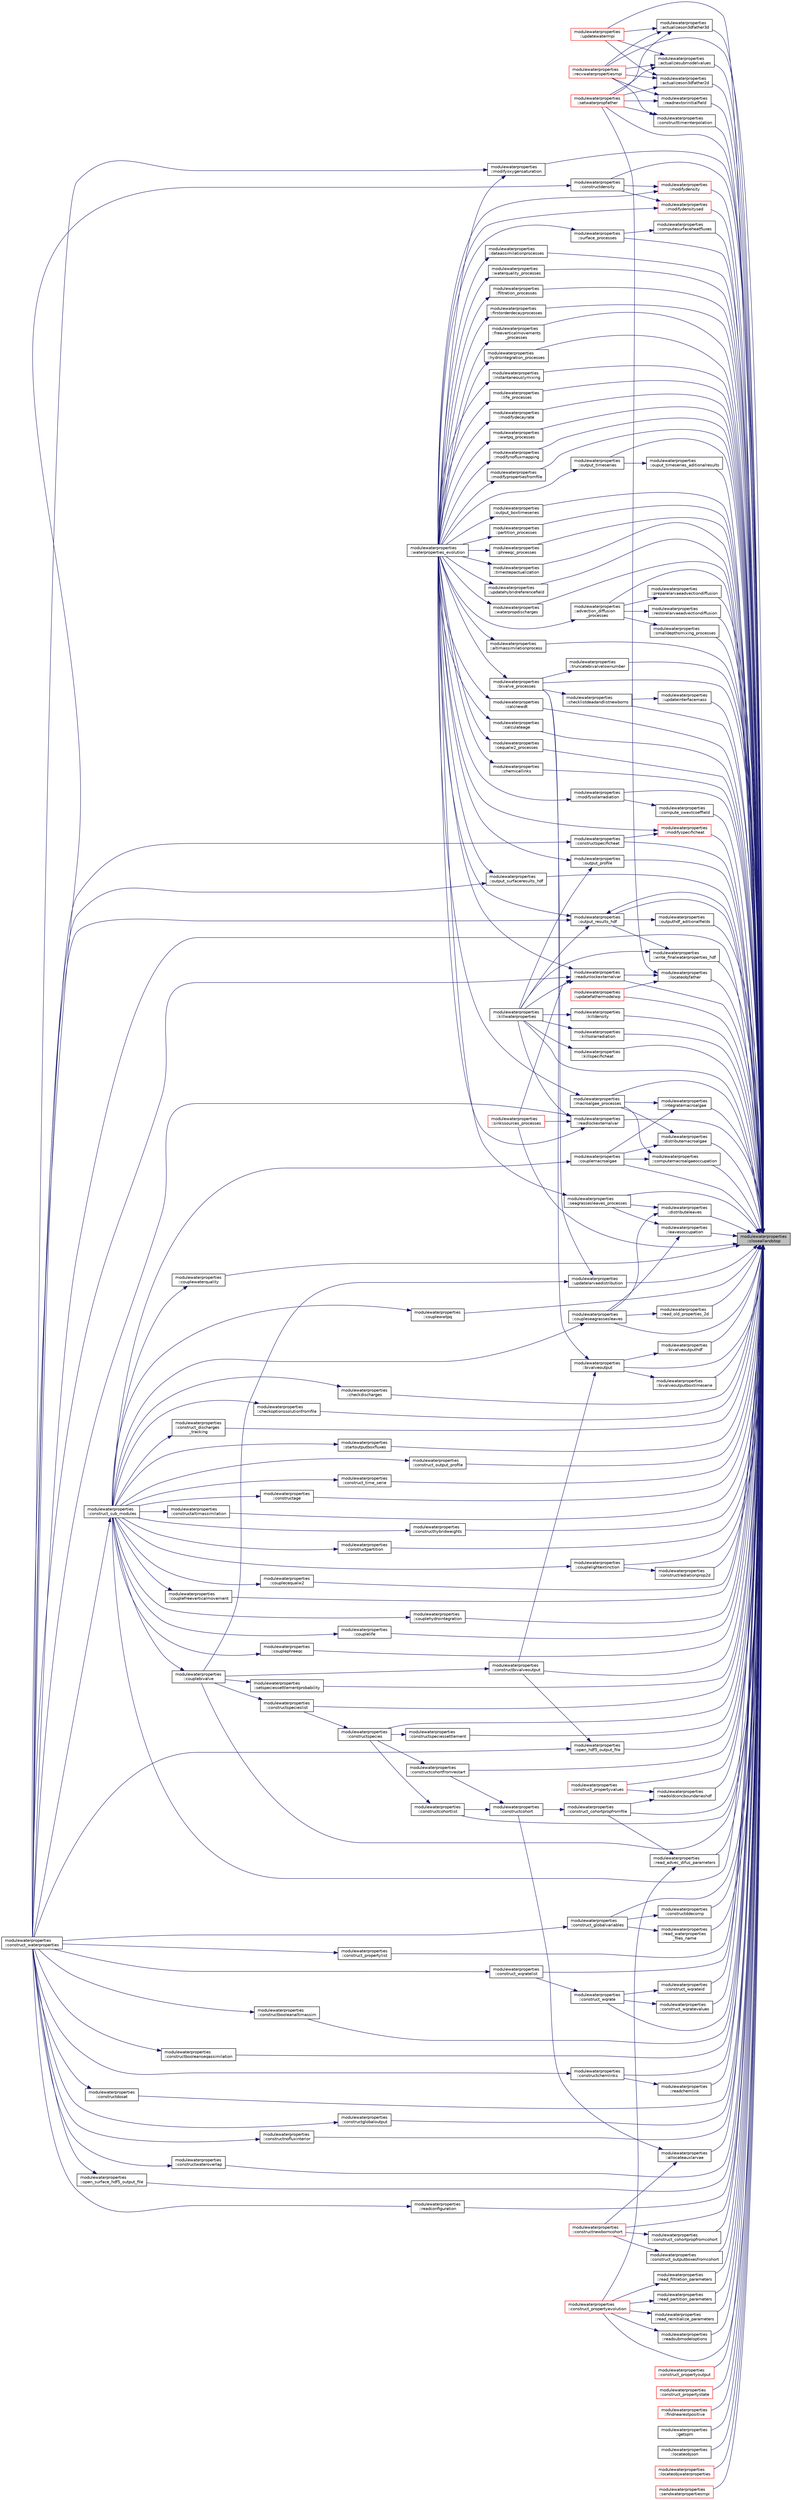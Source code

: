 digraph "modulewaterproperties::closeallandstop"
{
 // LATEX_PDF_SIZE
  edge [fontname="Helvetica",fontsize="10",labelfontname="Helvetica",labelfontsize="10"];
  node [fontname="Helvetica",fontsize="10",shape=record];
  rankdir="RL";
  Node1 [label="modulewaterproperties\l::closeallandstop",height=0.2,width=0.4,color="black", fillcolor="grey75", style="filled", fontcolor="black",tooltip=" "];
  Node1 -> Node2 [dir="back",color="midnightblue",fontsize="10",style="solid"];
  Node2 [label="modulewaterproperties\l::actualizeson3dfather2d",height=0.2,width=0.4,color="black", fillcolor="white", style="filled",URL="$namespacemodulewaterproperties.html#ab0b8edf280ffb8e69ae400f400b252c9",tooltip=" "];
  Node2 -> Node3 [dir="back",color="midnightblue",fontsize="10",style="solid"];
  Node3 [label="modulewaterproperties\l::recvwaterpropertiesmpi",height=0.2,width=0.4,color="red", fillcolor="white", style="filled",URL="$namespacemodulewaterproperties.html#ae6984c00ccf20f1bc66a14e9e9466c38",tooltip=" "];
  Node2 -> Node5 [dir="back",color="midnightblue",fontsize="10",style="solid"];
  Node5 [label="modulewaterproperties\l::setwaterpropfather",height=0.2,width=0.4,color="red", fillcolor="white", style="filled",URL="$namespacemodulewaterproperties.html#abab3678d93906f85e9e8392ced1e6ab4",tooltip=" "];
  Node2 -> Node10 [dir="back",color="midnightblue",fontsize="10",style="solid"];
  Node10 [label="modulewaterproperties\l::updatewatermpi",height=0.2,width=0.4,color="red", fillcolor="white", style="filled",URL="$namespacemodulewaterproperties.html#a12cedfb20b7e67e1de82bb36c9375e95",tooltip=" "];
  Node1 -> Node11 [dir="back",color="midnightblue",fontsize="10",style="solid"];
  Node11 [label="modulewaterproperties\l::actualizeson3dfather3d",height=0.2,width=0.4,color="black", fillcolor="white", style="filled",URL="$namespacemodulewaterproperties.html#a300389c60d61f49a71a655925f38baab",tooltip=" "];
  Node11 -> Node3 [dir="back",color="midnightblue",fontsize="10",style="solid"];
  Node11 -> Node5 [dir="back",color="midnightblue",fontsize="10",style="solid"];
  Node11 -> Node10 [dir="back",color="midnightblue",fontsize="10",style="solid"];
  Node1 -> Node12 [dir="back",color="midnightblue",fontsize="10",style="solid"];
  Node12 [label="modulewaterproperties\l::actualizesubmodelvalues",height=0.2,width=0.4,color="black", fillcolor="white", style="filled",URL="$namespacemodulewaterproperties.html#a1c0bebcf1f9e3c75094930d29edfdcca",tooltip=" "];
  Node12 -> Node3 [dir="back",color="midnightblue",fontsize="10",style="solid"];
  Node12 -> Node5 [dir="back",color="midnightblue",fontsize="10",style="solid"];
  Node12 -> Node10 [dir="back",color="midnightblue",fontsize="10",style="solid"];
  Node1 -> Node13 [dir="back",color="midnightblue",fontsize="10",style="solid"];
  Node13 [label="modulewaterproperties\l::advection_diffusion\l_processes",height=0.2,width=0.4,color="black", fillcolor="white", style="filled",URL="$namespacemodulewaterproperties.html#a2450d655461a0013ffb3d932848b59b7",tooltip=" "];
  Node13 -> Node14 [dir="back",color="midnightblue",fontsize="10",style="solid"];
  Node14 [label="modulewaterproperties\l::waterproperties_evolution",height=0.2,width=0.4,color="black", fillcolor="white", style="filled",URL="$namespacemodulewaterproperties.html#aa86f63313e6563018f6b05938306a23d",tooltip=" "];
  Node1 -> Node15 [dir="back",color="midnightblue",fontsize="10",style="solid"];
  Node15 [label="modulewaterproperties\l::allocateauxlarvae",height=0.2,width=0.4,color="black", fillcolor="white", style="filled",URL="$namespacemodulewaterproperties.html#a7cc00cb7efcee6190d254a8eb846064c",tooltip=" "];
  Node15 -> Node16 [dir="back",color="midnightblue",fontsize="10",style="solid"];
  Node16 [label="modulewaterproperties\l::constructcohort",height=0.2,width=0.4,color="black", fillcolor="white", style="filled",URL="$namespacemodulewaterproperties.html#ae8f037a58e95e5182b8c0d4b073ad271",tooltip=" "];
  Node16 -> Node17 [dir="back",color="midnightblue",fontsize="10",style="solid"];
  Node17 [label="modulewaterproperties\l::constructcohortfromrestart",height=0.2,width=0.4,color="black", fillcolor="white", style="filled",URL="$namespacemodulewaterproperties.html#a1c0b4f7abb2ee1226f22838efe265c80",tooltip=" "];
  Node17 -> Node18 [dir="back",color="midnightblue",fontsize="10",style="solid"];
  Node18 [label="modulewaterproperties\l::constructspecies",height=0.2,width=0.4,color="black", fillcolor="white", style="filled",URL="$namespacemodulewaterproperties.html#a34a1aa06efecd62c35348355c7bab36e",tooltip=" "];
  Node18 -> Node19 [dir="back",color="midnightblue",fontsize="10",style="solid"];
  Node19 [label="modulewaterproperties\l::constructspecieslist",height=0.2,width=0.4,color="black", fillcolor="white", style="filled",URL="$namespacemodulewaterproperties.html#aab78d8efe1058e8c8918e9ae266897d0",tooltip=" "];
  Node19 -> Node20 [dir="back",color="midnightblue",fontsize="10",style="solid"];
  Node20 [label="modulewaterproperties\l::couplebivalve",height=0.2,width=0.4,color="black", fillcolor="white", style="filled",URL="$namespacemodulewaterproperties.html#ab7e6de4d55639d85393ee68b800ba784",tooltip=" "];
  Node20 -> Node21 [dir="back",color="midnightblue",fontsize="10",style="solid"];
  Node21 [label="modulewaterproperties\l::construct_sub_modules",height=0.2,width=0.4,color="black", fillcolor="white", style="filled",URL="$namespacemodulewaterproperties.html#aef459b24af9c748df5b5fb96dc4292bb",tooltip=" "];
  Node21 -> Node22 [dir="back",color="midnightblue",fontsize="10",style="solid"];
  Node22 [label="modulewaterproperties\l::construct_waterproperties",height=0.2,width=0.4,color="black", fillcolor="white", style="filled",URL="$namespacemodulewaterproperties.html#abdc50448d524670a6f3f7c9901324efc",tooltip=" "];
  Node16 -> Node23 [dir="back",color="midnightblue",fontsize="10",style="solid"];
  Node23 [label="modulewaterproperties\l::constructcohortlist",height=0.2,width=0.4,color="black", fillcolor="white", style="filled",URL="$namespacemodulewaterproperties.html#abc72b5ed3f87133ad8c1dfd787c6eee5",tooltip=" "];
  Node23 -> Node18 [dir="back",color="midnightblue",fontsize="10",style="solid"];
  Node15 -> Node24 [dir="back",color="midnightblue",fontsize="10",style="solid"];
  Node24 [label="modulewaterproperties\l::constructnewborncohort",height=0.2,width=0.4,color="red", fillcolor="white", style="filled",URL="$namespacemodulewaterproperties.html#a6d6a2e31ca36bd79bebb89f3613ed278",tooltip=" "];
  Node1 -> Node29 [dir="back",color="midnightblue",fontsize="10",style="solid"];
  Node29 [label="modulewaterproperties\l::altimassimilationprocess",height=0.2,width=0.4,color="black", fillcolor="white", style="filled",URL="$namespacemodulewaterproperties.html#a372e37e94ca0415d98cc92c58dc4957b",tooltip=" "];
  Node29 -> Node14 [dir="back",color="midnightblue",fontsize="10",style="solid"];
  Node1 -> Node28 [dir="back",color="midnightblue",fontsize="10",style="solid"];
  Node28 [label="modulewaterproperties\l::bivalve_processes",height=0.2,width=0.4,color="black", fillcolor="white", style="filled",URL="$namespacemodulewaterproperties.html#aa43273d07b646deb6e4c72e757b19fbd",tooltip=" "];
  Node28 -> Node14 [dir="back",color="midnightblue",fontsize="10",style="solid"];
  Node1 -> Node30 [dir="back",color="midnightblue",fontsize="10",style="solid"];
  Node30 [label="modulewaterproperties\l::bivalveoutput",height=0.2,width=0.4,color="black", fillcolor="white", style="filled",URL="$namespacemodulewaterproperties.html#a8446703f7cbfef308ed1b6f7114594a2",tooltip=" "];
  Node30 -> Node28 [dir="back",color="midnightblue",fontsize="10",style="solid"];
  Node30 -> Node31 [dir="back",color="midnightblue",fontsize="10",style="solid"];
  Node31 [label="modulewaterproperties\l::constructbivalveoutput",height=0.2,width=0.4,color="black", fillcolor="white", style="filled",URL="$namespacemodulewaterproperties.html#abe78da28c4264216e9c5f3d2e8a558f4",tooltip=" "];
  Node31 -> Node20 [dir="back",color="midnightblue",fontsize="10",style="solid"];
  Node1 -> Node32 [dir="back",color="midnightblue",fontsize="10",style="solid"];
  Node32 [label="modulewaterproperties\l::bivalveoutputboxtimeserie",height=0.2,width=0.4,color="black", fillcolor="white", style="filled",URL="$namespacemodulewaterproperties.html#afcdb7811c7721d558a0d6ec94b87f297",tooltip=" "];
  Node32 -> Node30 [dir="back",color="midnightblue",fontsize="10",style="solid"];
  Node1 -> Node33 [dir="back",color="midnightblue",fontsize="10",style="solid"];
  Node33 [label="modulewaterproperties\l::bivalveoutputhdf",height=0.2,width=0.4,color="black", fillcolor="white", style="filled",URL="$namespacemodulewaterproperties.html#a6d9213c5f38db58c01899d8b68076950",tooltip=" "];
  Node33 -> Node30 [dir="back",color="midnightblue",fontsize="10",style="solid"];
  Node1 -> Node34 [dir="back",color="midnightblue",fontsize="10",style="solid"];
  Node34 [label="modulewaterproperties\l::calcnewdt",height=0.2,width=0.4,color="black", fillcolor="white", style="filled",URL="$namespacemodulewaterproperties.html#a370617430ffb5b34448cfc27deca6c88",tooltip=" "];
  Node34 -> Node14 [dir="back",color="midnightblue",fontsize="10",style="solid"];
  Node1 -> Node35 [dir="back",color="midnightblue",fontsize="10",style="solid"];
  Node35 [label="modulewaterproperties\l::calculateage",height=0.2,width=0.4,color="black", fillcolor="white", style="filled",URL="$namespacemodulewaterproperties.html#a93266e9cb4d7560fc55136ac596e1c35",tooltip=" "];
  Node35 -> Node14 [dir="back",color="midnightblue",fontsize="10",style="solid"];
  Node1 -> Node36 [dir="back",color="midnightblue",fontsize="10",style="solid"];
  Node36 [label="modulewaterproperties\l::cequalw2_processes",height=0.2,width=0.4,color="black", fillcolor="white", style="filled",URL="$namespacemodulewaterproperties.html#a77c662c86e2d882859f2a18d2cde59d1",tooltip=" "];
  Node36 -> Node14 [dir="back",color="midnightblue",fontsize="10",style="solid"];
  Node1 -> Node37 [dir="back",color="midnightblue",fontsize="10",style="solid"];
  Node37 [label="modulewaterproperties\l::checkdischarges",height=0.2,width=0.4,color="black", fillcolor="white", style="filled",URL="$namespacemodulewaterproperties.html#a3d45e3e4c8782ebce340659d7f000fbb",tooltip=" "];
  Node37 -> Node21 [dir="back",color="midnightblue",fontsize="10",style="solid"];
  Node1 -> Node27 [dir="back",color="midnightblue",fontsize="10",style="solid"];
  Node27 [label="modulewaterproperties\l::checklistdeadandlistnewborns",height=0.2,width=0.4,color="black", fillcolor="white", style="filled",URL="$namespacemodulewaterproperties.html#ab88c2923a48aacf7da60a45cfeb98dfc",tooltip=" "];
  Node27 -> Node28 [dir="back",color="midnightblue",fontsize="10",style="solid"];
  Node1 -> Node38 [dir="back",color="midnightblue",fontsize="10",style="solid"];
  Node38 [label="modulewaterproperties\l::checkoptionssolutionfromfile",height=0.2,width=0.4,color="black", fillcolor="white", style="filled",URL="$namespacemodulewaterproperties.html#a57c8ab92e75b6233d379f6d614bdd148",tooltip=" "];
  Node38 -> Node21 [dir="back",color="midnightblue",fontsize="10",style="solid"];
  Node1 -> Node39 [dir="back",color="midnightblue",fontsize="10",style="solid"];
  Node39 [label="modulewaterproperties\l::chemicallinks",height=0.2,width=0.4,color="black", fillcolor="white", style="filled",URL="$namespacemodulewaterproperties.html#af5a9b4a5acf0da8a86fcabea8bf09f28",tooltip=" "];
  Node39 -> Node14 [dir="back",color="midnightblue",fontsize="10",style="solid"];
  Node1 -> Node40 [dir="back",color="midnightblue",fontsize="10",style="solid"];
  Node40 [label="modulewaterproperties\l::compute_swextcoeffield",height=0.2,width=0.4,color="black", fillcolor="white", style="filled",URL="$namespacemodulewaterproperties.html#aa1d438c16bd8399614f3b5058f6a58e8",tooltip=" "];
  Node40 -> Node41 [dir="back",color="midnightblue",fontsize="10",style="solid"];
  Node41 [label="modulewaterproperties\l::modifysolarradiation",height=0.2,width=0.4,color="black", fillcolor="white", style="filled",URL="$namespacemodulewaterproperties.html#a53a84226a2a46ab704fec5883bc4639a",tooltip=" "];
  Node41 -> Node14 [dir="back",color="midnightblue",fontsize="10",style="solid"];
  Node1 -> Node42 [dir="back",color="midnightblue",fontsize="10",style="solid"];
  Node42 [label="modulewaterproperties\l::computemacroalgaeoccupation",height=0.2,width=0.4,color="black", fillcolor="white", style="filled",URL="$namespacemodulewaterproperties.html#a196db184712b743908b747b05495bc60",tooltip=" "];
  Node42 -> Node43 [dir="back",color="midnightblue",fontsize="10",style="solid"];
  Node43 [label="modulewaterproperties\l::couplemacroalgae",height=0.2,width=0.4,color="black", fillcolor="white", style="filled",URL="$namespacemodulewaterproperties.html#a2eeb2f2e0e29e2293f16af83dcbe02bb",tooltip=" "];
  Node43 -> Node21 [dir="back",color="midnightblue",fontsize="10",style="solid"];
  Node42 -> Node44 [dir="back",color="midnightblue",fontsize="10",style="solid"];
  Node44 [label="modulewaterproperties\l::macroalgae_processes",height=0.2,width=0.4,color="black", fillcolor="white", style="filled",URL="$namespacemodulewaterproperties.html#aa89a84314cb0905ce7ee9f02c7c35393",tooltip=" "];
  Node44 -> Node14 [dir="back",color="midnightblue",fontsize="10",style="solid"];
  Node1 -> Node45 [dir="back",color="midnightblue",fontsize="10",style="solid"];
  Node45 [label="modulewaterproperties\l::computesurfaceheatfluxes",height=0.2,width=0.4,color="black", fillcolor="white", style="filled",URL="$namespacemodulewaterproperties.html#a772748e5406dcfadf1087f66a9622a83",tooltip=" "];
  Node45 -> Node46 [dir="back",color="midnightblue",fontsize="10",style="solid"];
  Node46 [label="modulewaterproperties\l::surface_processes",height=0.2,width=0.4,color="black", fillcolor="white", style="filled",URL="$namespacemodulewaterproperties.html#a3741d54f8b36c751fb10748ab34af465",tooltip=" "];
  Node46 -> Node14 [dir="back",color="midnightblue",fontsize="10",style="solid"];
  Node1 -> Node47 [dir="back",color="midnightblue",fontsize="10",style="solid"];
  Node47 [label="modulewaterproperties\l::construct_cohortpropfromcohort",height=0.2,width=0.4,color="black", fillcolor="white", style="filled",URL="$namespacemodulewaterproperties.html#ae1c5c0deae03ce719a2b777bc86fb00f",tooltip=" "];
  Node47 -> Node24 [dir="back",color="midnightblue",fontsize="10",style="solid"];
  Node1 -> Node48 [dir="back",color="midnightblue",fontsize="10",style="solid"];
  Node48 [label="modulewaterproperties\l::construct_cohortpropfromfile",height=0.2,width=0.4,color="black", fillcolor="white", style="filled",URL="$namespacemodulewaterproperties.html#ad9060a1bd0766835e26c1961f52d84a0",tooltip=" "];
  Node48 -> Node16 [dir="back",color="midnightblue",fontsize="10",style="solid"];
  Node1 -> Node49 [dir="back",color="midnightblue",fontsize="10",style="solid"];
  Node49 [label="modulewaterproperties\l::construct_discharges\l_tracking",height=0.2,width=0.4,color="black", fillcolor="white", style="filled",URL="$namespacemodulewaterproperties.html#a30c3709afcaafdcec85f3efda5a73d03",tooltip=" "];
  Node49 -> Node21 [dir="back",color="midnightblue",fontsize="10",style="solid"];
  Node1 -> Node50 [dir="back",color="midnightblue",fontsize="10",style="solid"];
  Node50 [label="modulewaterproperties\l::construct_globalvariables",height=0.2,width=0.4,color="black", fillcolor="white", style="filled",URL="$namespacemodulewaterproperties.html#a23995dd394222f8d9f2a52604e119d73",tooltip=" "];
  Node50 -> Node22 [dir="back",color="midnightblue",fontsize="10",style="solid"];
  Node1 -> Node51 [dir="back",color="midnightblue",fontsize="10",style="solid"];
  Node51 [label="modulewaterproperties\l::construct_output_profile",height=0.2,width=0.4,color="black", fillcolor="white", style="filled",URL="$namespacemodulewaterproperties.html#a0df2c60cf00ccbb52f0db0aa65924c93",tooltip=" "];
  Node51 -> Node21 [dir="back",color="midnightblue",fontsize="10",style="solid"];
  Node1 -> Node52 [dir="back",color="midnightblue",fontsize="10",style="solid"];
  Node52 [label="modulewaterproperties\l::construct_outputboxesfromcohort",height=0.2,width=0.4,color="black", fillcolor="white", style="filled",URL="$namespacemodulewaterproperties.html#a6f39106e418f143aa0c8fc86f0756562",tooltip=" "];
  Node52 -> Node24 [dir="back",color="midnightblue",fontsize="10",style="solid"];
  Node1 -> Node53 [dir="back",color="midnightblue",fontsize="10",style="solid"];
  Node53 [label="modulewaterproperties\l::construct_propertyevolution",height=0.2,width=0.4,color="red", fillcolor="white", style="filled",URL="$namespacemodulewaterproperties.html#ac9ab6b0f5ee3c2470edaceaf1ef669a7",tooltip=" "];
  Node1 -> Node55 [dir="back",color="midnightblue",fontsize="10",style="solid"];
  Node55 [label="modulewaterproperties\l::construct_propertylist",height=0.2,width=0.4,color="black", fillcolor="white", style="filled",URL="$namespacemodulewaterproperties.html#a4eb6420a0cc772838269f9aed6c4394e",tooltip=" "];
  Node55 -> Node22 [dir="back",color="midnightblue",fontsize="10",style="solid"];
  Node1 -> Node56 [dir="back",color="midnightblue",fontsize="10",style="solid"];
  Node56 [label="modulewaterproperties\l::construct_propertyoutput",height=0.2,width=0.4,color="red", fillcolor="white", style="filled",URL="$namespacemodulewaterproperties.html#a37e8798b8bd2e4c33eff80dd151d0d31",tooltip=" "];
  Node1 -> Node57 [dir="back",color="midnightblue",fontsize="10",style="solid"];
  Node57 [label="modulewaterproperties\l::construct_propertystate",height=0.2,width=0.4,color="red", fillcolor="white", style="filled",URL="$namespacemodulewaterproperties.html#ae8c62a5189e434530eafcfe1fe66dae4",tooltip=" "];
  Node1 -> Node58 [dir="back",color="midnightblue",fontsize="10",style="solid"];
  Node58 [label="modulewaterproperties\l::construct_propertyvalues",height=0.2,width=0.4,color="red", fillcolor="white", style="filled",URL="$namespacemodulewaterproperties.html#aebc28546a167437b8bc5dc98ba0e19d9",tooltip=" "];
  Node1 -> Node21 [dir="back",color="midnightblue",fontsize="10",style="solid"];
  Node1 -> Node59 [dir="back",color="midnightblue",fontsize="10",style="solid"];
  Node59 [label="modulewaterproperties\l::construct_time_serie",height=0.2,width=0.4,color="black", fillcolor="white", style="filled",URL="$namespacemodulewaterproperties.html#a0067cb435852460b42999329f0637ab7",tooltip=" "];
  Node59 -> Node21 [dir="back",color="midnightblue",fontsize="10",style="solid"];
  Node1 -> Node22 [dir="back",color="midnightblue",fontsize="10",style="solid"];
  Node1 -> Node60 [dir="back",color="midnightblue",fontsize="10",style="solid"];
  Node60 [label="modulewaterproperties\l::construct_wqrate",height=0.2,width=0.4,color="black", fillcolor="white", style="filled",URL="$namespacemodulewaterproperties.html#a8f1edb788021e4c68656d11b8b90ea26",tooltip=" "];
  Node60 -> Node61 [dir="back",color="midnightblue",fontsize="10",style="solid"];
  Node61 [label="modulewaterproperties\l::construct_wqratelist",height=0.2,width=0.4,color="black", fillcolor="white", style="filled",URL="$namespacemodulewaterproperties.html#abadbafe8dee3212a744771417b0c292a",tooltip=" "];
  Node61 -> Node22 [dir="back",color="midnightblue",fontsize="10",style="solid"];
  Node1 -> Node62 [dir="back",color="midnightblue",fontsize="10",style="solid"];
  Node62 [label="modulewaterproperties\l::construct_wqrateid",height=0.2,width=0.4,color="black", fillcolor="white", style="filled",URL="$namespacemodulewaterproperties.html#ab6c7c187dc0a1da19d043a98bcdde9ec",tooltip=" "];
  Node62 -> Node60 [dir="back",color="midnightblue",fontsize="10",style="solid"];
  Node1 -> Node61 [dir="back",color="midnightblue",fontsize="10",style="solid"];
  Node1 -> Node63 [dir="back",color="midnightblue",fontsize="10",style="solid"];
  Node63 [label="modulewaterproperties\l::construct_wqratevalues",height=0.2,width=0.4,color="black", fillcolor="white", style="filled",URL="$namespacemodulewaterproperties.html#ad23f7574f0a024c14e1ef11aeadb52ab",tooltip=" "];
  Node63 -> Node60 [dir="back",color="midnightblue",fontsize="10",style="solid"];
  Node1 -> Node64 [dir="back",color="midnightblue",fontsize="10",style="solid"];
  Node64 [label="modulewaterproperties\l::constructage",height=0.2,width=0.4,color="black", fillcolor="white", style="filled",URL="$namespacemodulewaterproperties.html#ad670c20ce44d68b70fd32aa550c904db",tooltip=" "];
  Node64 -> Node21 [dir="back",color="midnightblue",fontsize="10",style="solid"];
  Node1 -> Node65 [dir="back",color="midnightblue",fontsize="10",style="solid"];
  Node65 [label="modulewaterproperties\l::constructaltimassimilation",height=0.2,width=0.4,color="black", fillcolor="white", style="filled",URL="$namespacemodulewaterproperties.html#ac1893e82a87294024a1db3f0c2a7a842",tooltip=" "];
  Node65 -> Node21 [dir="back",color="midnightblue",fontsize="10",style="solid"];
  Node1 -> Node31 [dir="back",color="midnightblue",fontsize="10",style="solid"];
  Node1 -> Node66 [dir="back",color="midnightblue",fontsize="10",style="solid"];
  Node66 [label="modulewaterproperties\l::constructbooleanaltimassim",height=0.2,width=0.4,color="black", fillcolor="white", style="filled",URL="$namespacemodulewaterproperties.html#a48d5c887c475fa7e3e29d35f55262ade",tooltip=" "];
  Node66 -> Node22 [dir="back",color="midnightblue",fontsize="10",style="solid"];
  Node1 -> Node67 [dir="back",color="midnightblue",fontsize="10",style="solid"];
  Node67 [label="modulewaterproperties\l::constructbooleanseqassimilation",height=0.2,width=0.4,color="black", fillcolor="white", style="filled",URL="$namespacemodulewaterproperties.html#aa5d8008c930a03a6746ab2ae44f44f14",tooltip=" "];
  Node67 -> Node22 [dir="back",color="midnightblue",fontsize="10",style="solid"];
  Node1 -> Node68 [dir="back",color="midnightblue",fontsize="10",style="solid"];
  Node68 [label="modulewaterproperties\l::constructchemlinks",height=0.2,width=0.4,color="black", fillcolor="white", style="filled",URL="$namespacemodulewaterproperties.html#aac68ff898a933da27b109068c70a5f15",tooltip=" "];
  Node68 -> Node22 [dir="back",color="midnightblue",fontsize="10",style="solid"];
  Node1 -> Node17 [dir="back",color="midnightblue",fontsize="10",style="solid"];
  Node1 -> Node23 [dir="back",color="midnightblue",fontsize="10",style="solid"];
  Node1 -> Node69 [dir="back",color="midnightblue",fontsize="10",style="solid"];
  Node69 [label="modulewaterproperties\l::constructddecomp",height=0.2,width=0.4,color="black", fillcolor="white", style="filled",URL="$namespacemodulewaterproperties.html#aea1140bf6cb4f7e78048a1a4a434435d",tooltip=" "];
  Node69 -> Node50 [dir="back",color="midnightblue",fontsize="10",style="solid"];
  Node1 -> Node70 [dir="back",color="midnightblue",fontsize="10",style="solid"];
  Node70 [label="modulewaterproperties\l::constructdensity",height=0.2,width=0.4,color="black", fillcolor="white", style="filled",URL="$namespacemodulewaterproperties.html#aa61935dbc55b8114ffeef13972cd62b1",tooltip=" "];
  Node70 -> Node22 [dir="back",color="midnightblue",fontsize="10",style="solid"];
  Node1 -> Node71 [dir="back",color="midnightblue",fontsize="10",style="solid"];
  Node71 [label="modulewaterproperties\l::constructdosat",height=0.2,width=0.4,color="black", fillcolor="white", style="filled",URL="$namespacemodulewaterproperties.html#ad828152e0a7f6fd60ca0cd045955a56b",tooltip=" "];
  Node71 -> Node22 [dir="back",color="midnightblue",fontsize="10",style="solid"];
  Node1 -> Node72 [dir="back",color="midnightblue",fontsize="10",style="solid"];
  Node72 [label="modulewaterproperties\l::constructglobaloutput",height=0.2,width=0.4,color="black", fillcolor="white", style="filled",URL="$namespacemodulewaterproperties.html#aef6113e740cce05ecfdab1fee63873df",tooltip=" "];
  Node72 -> Node22 [dir="back",color="midnightblue",fontsize="10",style="solid"];
  Node1 -> Node73 [dir="back",color="midnightblue",fontsize="10",style="solid"];
  Node73 [label="modulewaterproperties\l::constructhybridweights",height=0.2,width=0.4,color="black", fillcolor="white", style="filled",URL="$namespacemodulewaterproperties.html#a9167d6301bd0853ded33f93fb437a619",tooltip=" "];
  Node73 -> Node21 [dir="back",color="midnightblue",fontsize="10",style="solid"];
  Node1 -> Node24 [dir="back",color="midnightblue",fontsize="10",style="solid"];
  Node1 -> Node74 [dir="back",color="midnightblue",fontsize="10",style="solid"];
  Node74 [label="modulewaterproperties\l::constructnofluxinterior",height=0.2,width=0.4,color="black", fillcolor="white", style="filled",URL="$namespacemodulewaterproperties.html#a1cee571ebf44f0252603c9bd29a100e1",tooltip=" "];
  Node74 -> Node22 [dir="back",color="midnightblue",fontsize="10",style="solid"];
  Node1 -> Node75 [dir="back",color="midnightblue",fontsize="10",style="solid"];
  Node75 [label="modulewaterproperties\l::constructpartition",height=0.2,width=0.4,color="black", fillcolor="white", style="filled",URL="$namespacemodulewaterproperties.html#ac9b1f4e5840ee5c5f36ff7bee993386b",tooltip=" "];
  Node75 -> Node21 [dir="back",color="midnightblue",fontsize="10",style="solid"];
  Node1 -> Node76 [dir="back",color="midnightblue",fontsize="10",style="solid"];
  Node76 [label="modulewaterproperties\l::constructradiationprop2d",height=0.2,width=0.4,color="black", fillcolor="white", style="filled",URL="$namespacemodulewaterproperties.html#a65f998f733aab349201d1312f53c4359",tooltip=" "];
  Node76 -> Node77 [dir="back",color="midnightblue",fontsize="10",style="solid"];
  Node77 [label="modulewaterproperties\l::couplelightextinction",height=0.2,width=0.4,color="black", fillcolor="white", style="filled",URL="$namespacemodulewaterproperties.html#a26a4b3541362ed971440672979e6fedb",tooltip=" "];
  Node77 -> Node21 [dir="back",color="midnightblue",fontsize="10",style="solid"];
  Node1 -> Node18 [dir="back",color="midnightblue",fontsize="10",style="solid"];
  Node1 -> Node19 [dir="back",color="midnightblue",fontsize="10",style="solid"];
  Node1 -> Node78 [dir="back",color="midnightblue",fontsize="10",style="solid"];
  Node78 [label="modulewaterproperties\l::constructspeciessettlement",height=0.2,width=0.4,color="black", fillcolor="white", style="filled",URL="$namespacemodulewaterproperties.html#a3d2b79958b73c28e20d23afd2fe092ef",tooltip=" "];
  Node78 -> Node18 [dir="back",color="midnightblue",fontsize="10",style="solid"];
  Node1 -> Node79 [dir="back",color="midnightblue",fontsize="10",style="solid"];
  Node79 [label="modulewaterproperties\l::constructspecificheat",height=0.2,width=0.4,color="black", fillcolor="white", style="filled",URL="$namespacemodulewaterproperties.html#a638275f2c0c184e858bd3e3e3e459901",tooltip=" "];
  Node79 -> Node22 [dir="back",color="midnightblue",fontsize="10",style="solid"];
  Node1 -> Node80 [dir="back",color="midnightblue",fontsize="10",style="solid"];
  Node80 [label="modulewaterproperties\l::constructtimeinterpolation",height=0.2,width=0.4,color="black", fillcolor="white", style="filled",URL="$namespacemodulewaterproperties.html#affcb95213dcebf7b3e1fe53b349d50b6",tooltip=" "];
  Node80 -> Node3 [dir="back",color="midnightblue",fontsize="10",style="solid"];
  Node80 -> Node5 [dir="back",color="midnightblue",fontsize="10",style="solid"];
  Node1 -> Node81 [dir="back",color="midnightblue",fontsize="10",style="solid"];
  Node81 [label="modulewaterproperties\l::constructwateroverlap",height=0.2,width=0.4,color="black", fillcolor="white", style="filled",URL="$namespacemodulewaterproperties.html#a1c2eaa3c5cb93a51e2756820277cef75",tooltip=" "];
  Node81 -> Node22 [dir="back",color="midnightblue",fontsize="10",style="solid"];
  Node1 -> Node20 [dir="back",color="midnightblue",fontsize="10",style="solid"];
  Node1 -> Node82 [dir="back",color="midnightblue",fontsize="10",style="solid"];
  Node82 [label="modulewaterproperties\l::couplecequalw2",height=0.2,width=0.4,color="black", fillcolor="white", style="filled",URL="$namespacemodulewaterproperties.html#a7478a221b172ba61186f09416e5b3b0d",tooltip=" "];
  Node82 -> Node21 [dir="back",color="midnightblue",fontsize="10",style="solid"];
  Node1 -> Node83 [dir="back",color="midnightblue",fontsize="10",style="solid"];
  Node83 [label="modulewaterproperties\l::couplefreeverticalmovement",height=0.2,width=0.4,color="black", fillcolor="white", style="filled",URL="$namespacemodulewaterproperties.html#ab19037aba70755844475216443ec3a35",tooltip=" "];
  Node83 -> Node21 [dir="back",color="midnightblue",fontsize="10",style="solid"];
  Node1 -> Node84 [dir="back",color="midnightblue",fontsize="10",style="solid"];
  Node84 [label="modulewaterproperties\l::couplehydrointegration",height=0.2,width=0.4,color="black", fillcolor="white", style="filled",URL="$namespacemodulewaterproperties.html#a52ab6cc6910ba77bfa6154aca1f67db0",tooltip=" "];
  Node84 -> Node21 [dir="back",color="midnightblue",fontsize="10",style="solid"];
  Node1 -> Node85 [dir="back",color="midnightblue",fontsize="10",style="solid"];
  Node85 [label="modulewaterproperties\l::couplelife",height=0.2,width=0.4,color="black", fillcolor="white", style="filled",URL="$namespacemodulewaterproperties.html#a2568e97ada2e06111796b52ea4b7c50a",tooltip=" "];
  Node85 -> Node21 [dir="back",color="midnightblue",fontsize="10",style="solid"];
  Node1 -> Node77 [dir="back",color="midnightblue",fontsize="10",style="solid"];
  Node1 -> Node43 [dir="back",color="midnightblue",fontsize="10",style="solid"];
  Node1 -> Node86 [dir="back",color="midnightblue",fontsize="10",style="solid"];
  Node86 [label="modulewaterproperties\l::couplephreeqc",height=0.2,width=0.4,color="black", fillcolor="white", style="filled",URL="$namespacemodulewaterproperties.html#a191c738815d3d3376105cfd51b26b59d",tooltip=" "];
  Node86 -> Node21 [dir="back",color="midnightblue",fontsize="10",style="solid"];
  Node1 -> Node87 [dir="back",color="midnightblue",fontsize="10",style="solid"];
  Node87 [label="modulewaterproperties\l::coupleseagrassesleaves",height=0.2,width=0.4,color="black", fillcolor="white", style="filled",URL="$namespacemodulewaterproperties.html#ad4fbcdc5c8f0cd8982dbe65a88f54ab8",tooltip=" "];
  Node87 -> Node21 [dir="back",color="midnightblue",fontsize="10",style="solid"];
  Node1 -> Node88 [dir="back",color="midnightblue",fontsize="10",style="solid"];
  Node88 [label="modulewaterproperties\l::couplewaterquality",height=0.2,width=0.4,color="black", fillcolor="white", style="filled",URL="$namespacemodulewaterproperties.html#a2f489eed4fdde73d4aa3ecc3ac0f1ced",tooltip=" "];
  Node88 -> Node21 [dir="back",color="midnightblue",fontsize="10",style="solid"];
  Node1 -> Node89 [dir="back",color="midnightblue",fontsize="10",style="solid"];
  Node89 [label="modulewaterproperties\l::couplewwtpq",height=0.2,width=0.4,color="black", fillcolor="white", style="filled",URL="$namespacemodulewaterproperties.html#a2c86f539e4715abad89dc127b5f17d20",tooltip=" "];
  Node89 -> Node21 [dir="back",color="midnightblue",fontsize="10",style="solid"];
  Node1 -> Node90 [dir="back",color="midnightblue",fontsize="10",style="solid"];
  Node90 [label="modulewaterproperties\l::dataassimilationprocesses",height=0.2,width=0.4,color="black", fillcolor="white", style="filled",URL="$namespacemodulewaterproperties.html#abdbc309080b92eb5274f0481166c683d",tooltip=" "];
  Node90 -> Node14 [dir="back",color="midnightblue",fontsize="10",style="solid"];
  Node1 -> Node91 [dir="back",color="midnightblue",fontsize="10",style="solid"];
  Node91 [label="modulewaterproperties\l::distributeleaves",height=0.2,width=0.4,color="black", fillcolor="white", style="filled",URL="$namespacemodulewaterproperties.html#a60f5e5b09c032f11f1b1a75f101398a0",tooltip=" "];
  Node91 -> Node87 [dir="back",color="midnightblue",fontsize="10",style="solid"];
  Node91 -> Node92 [dir="back",color="midnightblue",fontsize="10",style="solid"];
  Node92 [label="modulewaterproperties\l::seagrassesleaves_processes",height=0.2,width=0.4,color="black", fillcolor="white", style="filled",URL="$namespacemodulewaterproperties.html#adf800c8c0d5bdc30d00d4b10c88f9693",tooltip=" "];
  Node92 -> Node14 [dir="back",color="midnightblue",fontsize="10",style="solid"];
  Node1 -> Node93 [dir="back",color="midnightblue",fontsize="10",style="solid"];
  Node93 [label="modulewaterproperties\l::distributemacroalgae",height=0.2,width=0.4,color="black", fillcolor="white", style="filled",URL="$namespacemodulewaterproperties.html#a45571c439a7d4a05be3b427eb5ff0b9a",tooltip=" "];
  Node93 -> Node43 [dir="back",color="midnightblue",fontsize="10",style="solid"];
  Node93 -> Node44 [dir="back",color="midnightblue",fontsize="10",style="solid"];
  Node1 -> Node94 [dir="back",color="midnightblue",fontsize="10",style="solid"];
  Node94 [label="modulewaterproperties\l::filtration_processes",height=0.2,width=0.4,color="black", fillcolor="white", style="filled",URL="$namespacemodulewaterproperties.html#a58f066775e7df388495e6602c2d567e6",tooltip=" "];
  Node94 -> Node14 [dir="back",color="midnightblue",fontsize="10",style="solid"];
  Node1 -> Node95 [dir="back",color="midnightblue",fontsize="10",style="solid"];
  Node95 [label="modulewaterproperties\l::findnearestpositive",height=0.2,width=0.4,color="red", fillcolor="white", style="filled",URL="$namespacemodulewaterproperties.html#a9af27763ee733163a23f71ee92aafb09",tooltip=" "];
  Node1 -> Node97 [dir="back",color="midnightblue",fontsize="10",style="solid"];
  Node97 [label="modulewaterproperties\l::firstorderdecayprocesses",height=0.2,width=0.4,color="black", fillcolor="white", style="filled",URL="$namespacemodulewaterproperties.html#a8e4fffcfd269b64a4795cf007ee2b707",tooltip=" "];
  Node97 -> Node14 [dir="back",color="midnightblue",fontsize="10",style="solid"];
  Node1 -> Node98 [dir="back",color="midnightblue",fontsize="10",style="solid"];
  Node98 [label="modulewaterproperties\l::freeverticalmovements\l_processes",height=0.2,width=0.4,color="black", fillcolor="white", style="filled",URL="$namespacemodulewaterproperties.html#a877a92e454e3c5723e48cbb8f6c322d8",tooltip=" "];
  Node98 -> Node14 [dir="back",color="midnightblue",fontsize="10",style="solid"];
  Node1 -> Node99 [dir="back",color="midnightblue",fontsize="10",style="solid"];
  Node99 [label="modulewaterproperties\l::getspm",height=0.2,width=0.4,color="black", fillcolor="white", style="filled",URL="$namespacemodulewaterproperties.html#ae9ef33b9d5369265c98090b0520a41ae",tooltip=" "];
  Node1 -> Node100 [dir="back",color="midnightblue",fontsize="10",style="solid"];
  Node100 [label="modulewaterproperties\l::hydrointegration_processes",height=0.2,width=0.4,color="black", fillcolor="white", style="filled",URL="$namespacemodulewaterproperties.html#a9766d3375543a27f75f30630ffe87795",tooltip=" "];
  Node100 -> Node14 [dir="back",color="midnightblue",fontsize="10",style="solid"];
  Node1 -> Node101 [dir="back",color="midnightblue",fontsize="10",style="solid"];
  Node101 [label="modulewaterproperties\l::instantaneouslymixing",height=0.2,width=0.4,color="black", fillcolor="white", style="filled",URL="$namespacemodulewaterproperties.html#ac2912c1f90322adb405cc7d8f1d67898",tooltip=" "];
  Node101 -> Node14 [dir="back",color="midnightblue",fontsize="10",style="solid"];
  Node1 -> Node102 [dir="back",color="midnightblue",fontsize="10",style="solid"];
  Node102 [label="modulewaterproperties\l::integratemacroalgae",height=0.2,width=0.4,color="black", fillcolor="white", style="filled",URL="$namespacemodulewaterproperties.html#a27e3b4870b21a44136c19ab777be7e33",tooltip=" "];
  Node102 -> Node43 [dir="back",color="midnightblue",fontsize="10",style="solid"];
  Node102 -> Node44 [dir="back",color="midnightblue",fontsize="10",style="solid"];
  Node1 -> Node103 [dir="back",color="midnightblue",fontsize="10",style="solid"];
  Node103 [label="modulewaterproperties\l::killdensity",height=0.2,width=0.4,color="black", fillcolor="white", style="filled",URL="$namespacemodulewaterproperties.html#aa8cc31da812d7fc89d0dcc1d1fafac2f",tooltip=" "];
  Node103 -> Node104 [dir="back",color="midnightblue",fontsize="10",style="solid"];
  Node104 [label="modulewaterproperties\l::killwaterproperties",height=0.2,width=0.4,color="black", fillcolor="white", style="filled",URL="$namespacemodulewaterproperties.html#a1b9de12d1335129516b68f6f80f85e49",tooltip=" "];
  Node1 -> Node105 [dir="back",color="midnightblue",fontsize="10",style="solid"];
  Node105 [label="modulewaterproperties\l::killsolarradiation",height=0.2,width=0.4,color="black", fillcolor="white", style="filled",URL="$namespacemodulewaterproperties.html#a656b771bc1432d56a5e5701857e3c914",tooltip=" "];
  Node105 -> Node104 [dir="back",color="midnightblue",fontsize="10",style="solid"];
  Node1 -> Node106 [dir="back",color="midnightblue",fontsize="10",style="solid"];
  Node106 [label="modulewaterproperties\l::killspecificheat",height=0.2,width=0.4,color="black", fillcolor="white", style="filled",URL="$namespacemodulewaterproperties.html#a801b2f175ad723ebc00e21ea2c6616cf",tooltip=" "];
  Node106 -> Node104 [dir="back",color="midnightblue",fontsize="10",style="solid"];
  Node1 -> Node104 [dir="back",color="midnightblue",fontsize="10",style="solid"];
  Node1 -> Node107 [dir="back",color="midnightblue",fontsize="10",style="solid"];
  Node107 [label="modulewaterproperties\l::leavesoccupation",height=0.2,width=0.4,color="black", fillcolor="white", style="filled",URL="$namespacemodulewaterproperties.html#ac74bdef93cc8e54e691452462dce15da",tooltip=" "];
  Node107 -> Node87 [dir="back",color="midnightblue",fontsize="10",style="solid"];
  Node107 -> Node92 [dir="back",color="midnightblue",fontsize="10",style="solid"];
  Node1 -> Node108 [dir="back",color="midnightblue",fontsize="10",style="solid"];
  Node108 [label="modulewaterproperties\l::life_processes",height=0.2,width=0.4,color="black", fillcolor="white", style="filled",URL="$namespacemodulewaterproperties.html#ad72c8ac146887990ee173526b0a484f1",tooltip=" "];
  Node108 -> Node14 [dir="back",color="midnightblue",fontsize="10",style="solid"];
  Node1 -> Node109 [dir="back",color="midnightblue",fontsize="10",style="solid"];
  Node109 [label="modulewaterproperties\l::locateobjfather",height=0.2,width=0.4,color="black", fillcolor="white", style="filled",URL="$namespacemodulewaterproperties.html#abe99a26b781f6af9708e4db390fcdcba",tooltip=" "];
  Node109 -> Node110 [dir="back",color="midnightblue",fontsize="10",style="solid"];
  Node110 [label="modulewaterproperties\l::readunlockexternalvar",height=0.2,width=0.4,color="black", fillcolor="white", style="filled",URL="$namespacemodulewaterproperties.html#ac4ba6844cdc46e6fc258842be3a9e82b",tooltip=" "];
  Node110 -> Node22 [dir="back",color="midnightblue",fontsize="10",style="solid"];
  Node110 -> Node104 [dir="back",color="midnightblue",fontsize="10",style="solid"];
  Node110 -> Node111 [dir="back",color="midnightblue",fontsize="10",style="solid"];
  Node111 [label="modulewaterproperties\l::sinkssources_processes",height=0.2,width=0.4,color="red", fillcolor="white", style="filled",URL="$namespacemodulewaterproperties.html#a10d63582cfbe1d7e4a4c18ad2b27ffc5",tooltip=" "];
  Node110 -> Node14 [dir="back",color="midnightblue",fontsize="10",style="solid"];
  Node109 -> Node5 [dir="back",color="midnightblue",fontsize="10",style="solid"];
  Node109 -> Node119 [dir="back",color="midnightblue",fontsize="10",style="solid"];
  Node119 [label="modulewaterproperties\l::updatefathermodelwp",height=0.2,width=0.4,color="red", fillcolor="white", style="filled",URL="$namespacemodulewaterproperties.html#ad407a42c26969949261233d9d0aa8da1",tooltip="Prepares TwoWay external variables, then for each property calls modify twoway."];
  Node1 -> Node121 [dir="back",color="midnightblue",fontsize="10",style="solid"];
  Node121 [label="modulewaterproperties\l::locateobjson",height=0.2,width=0.4,color="black", fillcolor="white", style="filled",URL="$namespacemodulewaterproperties.html#aa9cca4cb017da12a540fca143edcc19f",tooltip="Gets Son Object Me%."];
  Node1 -> Node122 [dir="back",color="midnightblue",fontsize="10",style="solid"];
  Node122 [label="modulewaterproperties\l::locateobjwaterproperties",height=0.2,width=0.4,color="red", fillcolor="white", style="filled",URL="$namespacemodulewaterproperties.html#ae4516d6c7f3687b0293515314b0ade90",tooltip=" "];
  Node1 -> Node44 [dir="back",color="midnightblue",fontsize="10",style="solid"];
  Node1 -> Node215 [dir="back",color="midnightblue",fontsize="10",style="solid"];
  Node215 [label="modulewaterproperties\l::modifydecayrate",height=0.2,width=0.4,color="black", fillcolor="white", style="filled",URL="$namespacemodulewaterproperties.html#a5d19c5c0edd1b4706080cd0259456cd8",tooltip=" "];
  Node215 -> Node14 [dir="back",color="midnightblue",fontsize="10",style="solid"];
  Node1 -> Node216 [dir="back",color="midnightblue",fontsize="10",style="solid"];
  Node216 [label="modulewaterproperties\l::modifydensity",height=0.2,width=0.4,color="red", fillcolor="white", style="filled",URL="$namespacemodulewaterproperties.html#a7727e3b2ffd1b7f1c501dc60cf64c723",tooltip=" "];
  Node216 -> Node70 [dir="back",color="midnightblue",fontsize="10",style="solid"];
  Node216 -> Node14 [dir="back",color="midnightblue",fontsize="10",style="solid"];
  Node1 -> Node217 [dir="back",color="midnightblue",fontsize="10",style="solid"];
  Node217 [label="modulewaterproperties\l::modifydensitysed",height=0.2,width=0.4,color="red", fillcolor="white", style="filled",URL="$namespacemodulewaterproperties.html#a430bfd6acd72693785ebf7d3e3a9dea8",tooltip=" "];
  Node217 -> Node70 [dir="back",color="midnightblue",fontsize="10",style="solid"];
  Node217 -> Node14 [dir="back",color="midnightblue",fontsize="10",style="solid"];
  Node1 -> Node218 [dir="back",color="midnightblue",fontsize="10",style="solid"];
  Node218 [label="modulewaterproperties\l::modifynofluxmapping",height=0.2,width=0.4,color="black", fillcolor="white", style="filled",URL="$namespacemodulewaterproperties.html#a3d30e149ea4b3528ce74dea8162b347f",tooltip=" "];
  Node218 -> Node14 [dir="back",color="midnightblue",fontsize="10",style="solid"];
  Node1 -> Node219 [dir="back",color="midnightblue",fontsize="10",style="solid"];
  Node219 [label="modulewaterproperties\l::modifyoxygensaturation",height=0.2,width=0.4,color="black", fillcolor="white", style="filled",URL="$namespacemodulewaterproperties.html#a44ca5a1d937416e29607a7effa0209d5",tooltip=" "];
  Node219 -> Node22 [dir="back",color="midnightblue",fontsize="10",style="solid"];
  Node219 -> Node14 [dir="back",color="midnightblue",fontsize="10",style="solid"];
  Node1 -> Node220 [dir="back",color="midnightblue",fontsize="10",style="solid"];
  Node220 [label="modulewaterproperties\l::modifypropertiesfromfile",height=0.2,width=0.4,color="black", fillcolor="white", style="filled",URL="$namespacemodulewaterproperties.html#a0b4d4f88a02be98e446a383c70ac8803",tooltip=" "];
  Node220 -> Node14 [dir="back",color="midnightblue",fontsize="10",style="solid"];
  Node1 -> Node41 [dir="back",color="midnightblue",fontsize="10",style="solid"];
  Node1 -> Node221 [dir="back",color="midnightblue",fontsize="10",style="solid"];
  Node221 [label="modulewaterproperties\l::modifyspecificheat",height=0.2,width=0.4,color="red", fillcolor="white", style="filled",URL="$namespacemodulewaterproperties.html#ac377b27826c6ced4a835d6e47384f917",tooltip=" "];
  Node221 -> Node79 [dir="back",color="midnightblue",fontsize="10",style="solid"];
  Node221 -> Node14 [dir="back",color="midnightblue",fontsize="10",style="solid"];
  Node1 -> Node222 [dir="back",color="midnightblue",fontsize="10",style="solid"];
  Node222 [label="modulewaterproperties\l::open_hdf5_output_file",height=0.2,width=0.4,color="black", fillcolor="white", style="filled",URL="$namespacemodulewaterproperties.html#a20976aef3db724e8f1b9ec39453b5a98",tooltip=" "];
  Node222 -> Node22 [dir="back",color="midnightblue",fontsize="10",style="solid"];
  Node222 -> Node31 [dir="back",color="midnightblue",fontsize="10",style="solid"];
  Node1 -> Node223 [dir="back",color="midnightblue",fontsize="10",style="solid"];
  Node223 [label="modulewaterproperties\l::open_surface_hdf5_output_file",height=0.2,width=0.4,color="black", fillcolor="white", style="filled",URL="$namespacemodulewaterproperties.html#a947e6ba82bfc1266159800996b8e073c",tooltip=" "];
  Node223 -> Node22 [dir="back",color="midnightblue",fontsize="10",style="solid"];
  Node1 -> Node224 [dir="back",color="midnightblue",fontsize="10",style="solid"];
  Node224 [label="modulewaterproperties\l::ouput_timeseries_aditionalresults",height=0.2,width=0.4,color="black", fillcolor="white", style="filled",URL="$namespacemodulewaterproperties.html#a98520e5c44c187e7d09c51cc9864bb63",tooltip=" "];
  Node224 -> Node225 [dir="back",color="midnightblue",fontsize="10",style="solid"];
  Node225 [label="modulewaterproperties\l::output_timeseries",height=0.2,width=0.4,color="black", fillcolor="white", style="filled",URL="$namespacemodulewaterproperties.html#a0725e3aa303d243b60469b2ad581deaa",tooltip=" "];
  Node225 -> Node14 [dir="back",color="midnightblue",fontsize="10",style="solid"];
  Node1 -> Node226 [dir="back",color="midnightblue",fontsize="10",style="solid"];
  Node226 [label="modulewaterproperties\l::output_boxtimeseries",height=0.2,width=0.4,color="black", fillcolor="white", style="filled",URL="$namespacemodulewaterproperties.html#a8400d7aab12081d64e14b5947eb9734c",tooltip=" "];
  Node226 -> Node14 [dir="back",color="midnightblue",fontsize="10",style="solid"];
  Node1 -> Node227 [dir="back",color="midnightblue",fontsize="10",style="solid"];
  Node227 [label="modulewaterproperties\l::output_profile",height=0.2,width=0.4,color="black", fillcolor="white", style="filled",URL="$namespacemodulewaterproperties.html#adbe4280f2ebe3767932360d61563ff93",tooltip=" "];
  Node227 -> Node104 [dir="back",color="midnightblue",fontsize="10",style="solid"];
  Node227 -> Node14 [dir="back",color="midnightblue",fontsize="10",style="solid"];
  Node1 -> Node228 [dir="back",color="midnightblue",fontsize="10",style="solid"];
  Node228 [label="modulewaterproperties\l::output_results_hdf",height=0.2,width=0.4,color="black", fillcolor="white", style="filled",URL="$namespacemodulewaterproperties.html#a78143a2ee73e78a6441a03852a7b9f9a",tooltip=" "];
  Node228 -> Node1 [dir="back",color="midnightblue",fontsize="10",style="solid"];
  Node228 -> Node22 [dir="back",color="midnightblue",fontsize="10",style="solid"];
  Node228 -> Node104 [dir="back",color="midnightblue",fontsize="10",style="solid"];
  Node228 -> Node14 [dir="back",color="midnightblue",fontsize="10",style="solid"];
  Node1 -> Node229 [dir="back",color="midnightblue",fontsize="10",style="solid"];
  Node229 [label="modulewaterproperties\l::output_surfaceresults_hdf",height=0.2,width=0.4,color="black", fillcolor="white", style="filled",URL="$namespacemodulewaterproperties.html#a3c8948249582551960c897355058c5f0",tooltip=" "];
  Node229 -> Node22 [dir="back",color="midnightblue",fontsize="10",style="solid"];
  Node229 -> Node14 [dir="back",color="midnightblue",fontsize="10",style="solid"];
  Node1 -> Node225 [dir="back",color="midnightblue",fontsize="10",style="solid"];
  Node1 -> Node230 [dir="back",color="midnightblue",fontsize="10",style="solid"];
  Node230 [label="modulewaterproperties\l::outputhdf_aditionalfields",height=0.2,width=0.4,color="black", fillcolor="white", style="filled",URL="$namespacemodulewaterproperties.html#a0e590dc368b505cd9ea918d724d3eee3",tooltip=" "];
  Node230 -> Node228 [dir="back",color="midnightblue",fontsize="10",style="solid"];
  Node1 -> Node231 [dir="back",color="midnightblue",fontsize="10",style="solid"];
  Node231 [label="modulewaterproperties\l::partition_processes",height=0.2,width=0.4,color="black", fillcolor="white", style="filled",URL="$namespacemodulewaterproperties.html#a24b8d7aa76331b7a72150e027594beba",tooltip=" "];
  Node231 -> Node14 [dir="back",color="midnightblue",fontsize="10",style="solid"];
  Node1 -> Node232 [dir="back",color="midnightblue",fontsize="10",style="solid"];
  Node232 [label="modulewaterproperties\l::phreeqc_processes",height=0.2,width=0.4,color="black", fillcolor="white", style="filled",URL="$namespacemodulewaterproperties.html#a24e8f85633a4f1ac903cfa366e4669d7",tooltip=" "];
  Node232 -> Node14 [dir="back",color="midnightblue",fontsize="10",style="solid"];
  Node1 -> Node233 [dir="back",color="midnightblue",fontsize="10",style="solid"];
  Node233 [label="modulewaterproperties\l::preparelarvaeadvectiondiffusion",height=0.2,width=0.4,color="black", fillcolor="white", style="filled",URL="$namespacemodulewaterproperties.html#ac64c0bef47a698a3d4ee6c542620ff58",tooltip=" "];
  Node233 -> Node13 [dir="back",color="midnightblue",fontsize="10",style="solid"];
  Node1 -> Node234 [dir="back",color="midnightblue",fontsize="10",style="solid"];
  Node234 [label="modulewaterproperties\l::read_advec_difus_parameters",height=0.2,width=0.4,color="black", fillcolor="white", style="filled",URL="$namespacemodulewaterproperties.html#a178c0df0a5c46c1d129d7dfd6e6982fc",tooltip=" "];
  Node234 -> Node48 [dir="back",color="midnightblue",fontsize="10",style="solid"];
  Node234 -> Node53 [dir="back",color="midnightblue",fontsize="10",style="solid"];
  Node1 -> Node235 [dir="back",color="midnightblue",fontsize="10",style="solid"];
  Node235 [label="modulewaterproperties\l::read_filtration_parameters",height=0.2,width=0.4,color="black", fillcolor="white", style="filled",URL="$namespacemodulewaterproperties.html#ace6684fcd5340a736f01034eee0565cd",tooltip=" "];
  Node235 -> Node53 [dir="back",color="midnightblue",fontsize="10",style="solid"];
  Node1 -> Node236 [dir="back",color="midnightblue",fontsize="10",style="solid"];
  Node236 [label="modulewaterproperties\l::read_old_properties_2d",height=0.2,width=0.4,color="black", fillcolor="white", style="filled",URL="$namespacemodulewaterproperties.html#a5a69094fb0cfdb28de4d2307ceeb3f84",tooltip=" "];
  Node236 -> Node87 [dir="back",color="midnightblue",fontsize="10",style="solid"];
  Node1 -> Node237 [dir="back",color="midnightblue",fontsize="10",style="solid"];
  Node237 [label="modulewaterproperties\l::read_partition_parameters",height=0.2,width=0.4,color="black", fillcolor="white", style="filled",URL="$namespacemodulewaterproperties.html#ac511e23eb2975f0a46fef2973712f060",tooltip=" "];
  Node237 -> Node53 [dir="back",color="midnightblue",fontsize="10",style="solid"];
  Node1 -> Node238 [dir="back",color="midnightblue",fontsize="10",style="solid"];
  Node238 [label="modulewaterproperties\l::read_reinitialize_parameters",height=0.2,width=0.4,color="black", fillcolor="white", style="filled",URL="$namespacemodulewaterproperties.html#adb847af3f3968c2d9bf627677cb37d95",tooltip=" "];
  Node238 -> Node53 [dir="back",color="midnightblue",fontsize="10",style="solid"];
  Node1 -> Node239 [dir="back",color="midnightblue",fontsize="10",style="solid"];
  Node239 [label="modulewaterproperties\l::read_waterproperties\l_files_name",height=0.2,width=0.4,color="black", fillcolor="white", style="filled",URL="$namespacemodulewaterproperties.html#ae31629679bdc4c42e1d3884a2f046435",tooltip=" "];
  Node239 -> Node50 [dir="back",color="midnightblue",fontsize="10",style="solid"];
  Node1 -> Node240 [dir="back",color="midnightblue",fontsize="10",style="solid"];
  Node240 [label="modulewaterproperties\l::readchemlink",height=0.2,width=0.4,color="black", fillcolor="white", style="filled",URL="$namespacemodulewaterproperties.html#a9745c5b394a2c3fc11587bda05c362d6",tooltip=" "];
  Node240 -> Node68 [dir="back",color="midnightblue",fontsize="10",style="solid"];
  Node1 -> Node241 [dir="back",color="midnightblue",fontsize="10",style="solid"];
  Node241 [label="modulewaterproperties\l::readconfiguration",height=0.2,width=0.4,color="black", fillcolor="white", style="filled",URL="$namespacemodulewaterproperties.html#abba5d253e1014bd117f71c0ea3a37d58",tooltip=" "];
  Node241 -> Node22 [dir="back",color="midnightblue",fontsize="10",style="solid"];
  Node1 -> Node242 [dir="back",color="midnightblue",fontsize="10",style="solid"];
  Node242 [label="modulewaterproperties\l::readlockexternalvar",height=0.2,width=0.4,color="black", fillcolor="white", style="filled",URL="$namespacemodulewaterproperties.html#a463922f7665f0f3507bff58df80af6f7",tooltip=" "];
  Node242 -> Node22 [dir="back",color="midnightblue",fontsize="10",style="solid"];
  Node242 -> Node104 [dir="back",color="midnightblue",fontsize="10",style="solid"];
  Node242 -> Node111 [dir="back",color="midnightblue",fontsize="10",style="solid"];
  Node242 -> Node14 [dir="back",color="midnightblue",fontsize="10",style="solid"];
  Node1 -> Node243 [dir="back",color="midnightblue",fontsize="10",style="solid"];
  Node243 [label="modulewaterproperties\l::readnextorinitialfield",height=0.2,width=0.4,color="black", fillcolor="white", style="filled",URL="$namespacemodulewaterproperties.html#a70dce18437eed5f486027590c6d6a511",tooltip=" "];
  Node243 -> Node3 [dir="back",color="midnightblue",fontsize="10",style="solid"];
  Node243 -> Node5 [dir="back",color="midnightblue",fontsize="10",style="solid"];
  Node1 -> Node244 [dir="back",color="midnightblue",fontsize="10",style="solid"];
  Node244 [label="modulewaterproperties\l::readoldconcboundarieshdf",height=0.2,width=0.4,color="black", fillcolor="white", style="filled",URL="$namespacemodulewaterproperties.html#ab37c7ef1af4bcefaf38220a0ce3fdf12",tooltip=" "];
  Node244 -> Node48 [dir="back",color="midnightblue",fontsize="10",style="solid"];
  Node244 -> Node58 [dir="back",color="midnightblue",fontsize="10",style="solid"];
  Node1 -> Node245 [dir="back",color="midnightblue",fontsize="10",style="solid"];
  Node245 [label="modulewaterproperties\l::readsubmodeloptions",height=0.2,width=0.4,color="black", fillcolor="white", style="filled",URL="$namespacemodulewaterproperties.html#a5a214d6f2f108bf67d3db3df4165609d",tooltip=" "];
  Node245 -> Node53 [dir="back",color="midnightblue",fontsize="10",style="solid"];
  Node1 -> Node110 [dir="back",color="midnightblue",fontsize="10",style="solid"];
  Node1 -> Node3 [dir="back",color="midnightblue",fontsize="10",style="solid"];
  Node1 -> Node246 [dir="back",color="midnightblue",fontsize="10",style="solid"];
  Node246 [label="modulewaterproperties\l::restorelarvaeadvectiondiffusion",height=0.2,width=0.4,color="black", fillcolor="white", style="filled",URL="$namespacemodulewaterproperties.html#abd63efefa04ded5606dbc3b60797d347",tooltip=" "];
  Node246 -> Node13 [dir="back",color="midnightblue",fontsize="10",style="solid"];
  Node1 -> Node92 [dir="back",color="midnightblue",fontsize="10",style="solid"];
  Node1 -> Node208 [dir="back",color="midnightblue",fontsize="10",style="solid"];
  Node208 [label="modulewaterproperties\l::sendwaterpropertiesmpi",height=0.2,width=0.4,color="red", fillcolor="white", style="filled",URL="$namespacemodulewaterproperties.html#a06e60ba3cd186c1e0cc2c534f1148b41",tooltip=" "];
  Node1 -> Node247 [dir="back",color="midnightblue",fontsize="10",style="solid"];
  Node247 [label="modulewaterproperties\l::setspeciessettlementprobability",height=0.2,width=0.4,color="black", fillcolor="white", style="filled",URL="$namespacemodulewaterproperties.html#a634883e39ff4b721f62c2324303fa3c4",tooltip=" "];
  Node247 -> Node20 [dir="back",color="midnightblue",fontsize="10",style="solid"];
  Node1 -> Node5 [dir="back",color="midnightblue",fontsize="10",style="solid"];
  Node1 -> Node111 [dir="back",color="midnightblue",fontsize="10",style="solid"];
  Node1 -> Node248 [dir="back",color="midnightblue",fontsize="10",style="solid"];
  Node248 [label="modulewaterproperties\l::smalldepthsmixing_processes",height=0.2,width=0.4,color="black", fillcolor="white", style="filled",URL="$namespacemodulewaterproperties.html#ad38f0837c272b87901bd3963788eb9e9",tooltip=" "];
  Node248 -> Node13 [dir="back",color="midnightblue",fontsize="10",style="solid"];
  Node1 -> Node249 [dir="back",color="midnightblue",fontsize="10",style="solid"];
  Node249 [label="modulewaterproperties\l::startoutputboxfluxes",height=0.2,width=0.4,color="black", fillcolor="white", style="filled",URL="$namespacemodulewaterproperties.html#ab589508866130f683e9d48bc7aeb235c",tooltip=" "];
  Node249 -> Node21 [dir="back",color="midnightblue",fontsize="10",style="solid"];
  Node1 -> Node46 [dir="back",color="midnightblue",fontsize="10",style="solid"];
  Node1 -> Node250 [dir="back",color="midnightblue",fontsize="10",style="solid"];
  Node250 [label="modulewaterproperties\l::timestepactualization",height=0.2,width=0.4,color="black", fillcolor="white", style="filled",URL="$namespacemodulewaterproperties.html#a96402f50a619ea1b6477bb32d13a9020",tooltip=" "];
  Node250 -> Node14 [dir="back",color="midnightblue",fontsize="10",style="solid"];
  Node1 -> Node251 [dir="back",color="midnightblue",fontsize="10",style="solid"];
  Node251 [label="modulewaterproperties\l::truncatebivalvelownumber",height=0.2,width=0.4,color="black", fillcolor="white", style="filled",URL="$namespacemodulewaterproperties.html#ab62d1ee17d0bdd78beb327d8dd8c2f4d",tooltip=" "];
  Node251 -> Node28 [dir="back",color="midnightblue",fontsize="10",style="solid"];
  Node1 -> Node119 [dir="back",color="midnightblue",fontsize="10",style="solid"];
  Node1 -> Node252 [dir="back",color="midnightblue",fontsize="10",style="solid"];
  Node252 [label="modulewaterproperties\l::updatehybridreferencefield",height=0.2,width=0.4,color="black", fillcolor="white", style="filled",URL="$namespacemodulewaterproperties.html#a352c7f22b34ddac5b3bada0a33cd7221",tooltip=" "];
  Node252 -> Node14 [dir="back",color="midnightblue",fontsize="10",style="solid"];
  Node1 -> Node253 [dir="back",color="midnightblue",fontsize="10",style="solid"];
  Node253 [label="modulewaterproperties\l::updateinterfacemass",height=0.2,width=0.4,color="black", fillcolor="white", style="filled",URL="$namespacemodulewaterproperties.html#a20082ef8bcaf7ce51aa737521cbeea5b",tooltip=" "];
  Node253 -> Node27 [dir="back",color="midnightblue",fontsize="10",style="solid"];
  Node1 -> Node254 [dir="back",color="midnightblue",fontsize="10",style="solid"];
  Node254 [label="modulewaterproperties\l::updatelarvaedistribution",height=0.2,width=0.4,color="black", fillcolor="white", style="filled",URL="$namespacemodulewaterproperties.html#a9362aa51fad7e9cae9cd548057855662",tooltip=" "];
  Node254 -> Node28 [dir="back",color="midnightblue",fontsize="10",style="solid"];
  Node254 -> Node20 [dir="back",color="midnightblue",fontsize="10",style="solid"];
  Node1 -> Node10 [dir="back",color="midnightblue",fontsize="10",style="solid"];
  Node1 -> Node255 [dir="back",color="midnightblue",fontsize="10",style="solid"];
  Node255 [label="modulewaterproperties\l::waterpropdischarges",height=0.2,width=0.4,color="black", fillcolor="white", style="filled",URL="$namespacemodulewaterproperties.html#a1198b9575d74a6939f38dcaa6c63f476",tooltip=" "];
  Node255 -> Node14 [dir="back",color="midnightblue",fontsize="10",style="solid"];
  Node1 -> Node256 [dir="back",color="midnightblue",fontsize="10",style="solid"];
  Node256 [label="modulewaterproperties\l::waterquality_processes",height=0.2,width=0.4,color="black", fillcolor="white", style="filled",URL="$namespacemodulewaterproperties.html#a330fc5f39079fff0948cbca492cf139a",tooltip=" "];
  Node256 -> Node14 [dir="back",color="midnightblue",fontsize="10",style="solid"];
  Node1 -> Node257 [dir="back",color="midnightblue",fontsize="10",style="solid"];
  Node257 [label="modulewaterproperties\l::write_finalwaterproperties_hdf",height=0.2,width=0.4,color="black", fillcolor="white", style="filled",URL="$namespacemodulewaterproperties.html#a2893cea8ca427b1290aeb65593659aa0",tooltip=" "];
  Node257 -> Node104 [dir="back",color="midnightblue",fontsize="10",style="solid"];
  Node257 -> Node228 [dir="back",color="midnightblue",fontsize="10",style="solid"];
  Node1 -> Node258 [dir="back",color="midnightblue",fontsize="10",style="solid"];
  Node258 [label="modulewaterproperties\l::wwtpq_processes",height=0.2,width=0.4,color="black", fillcolor="white", style="filled",URL="$namespacemodulewaterproperties.html#ad35241441c35aaaf61a0529c6be215e9",tooltip=" "];
  Node258 -> Node14 [dir="back",color="midnightblue",fontsize="10",style="solid"];
}

